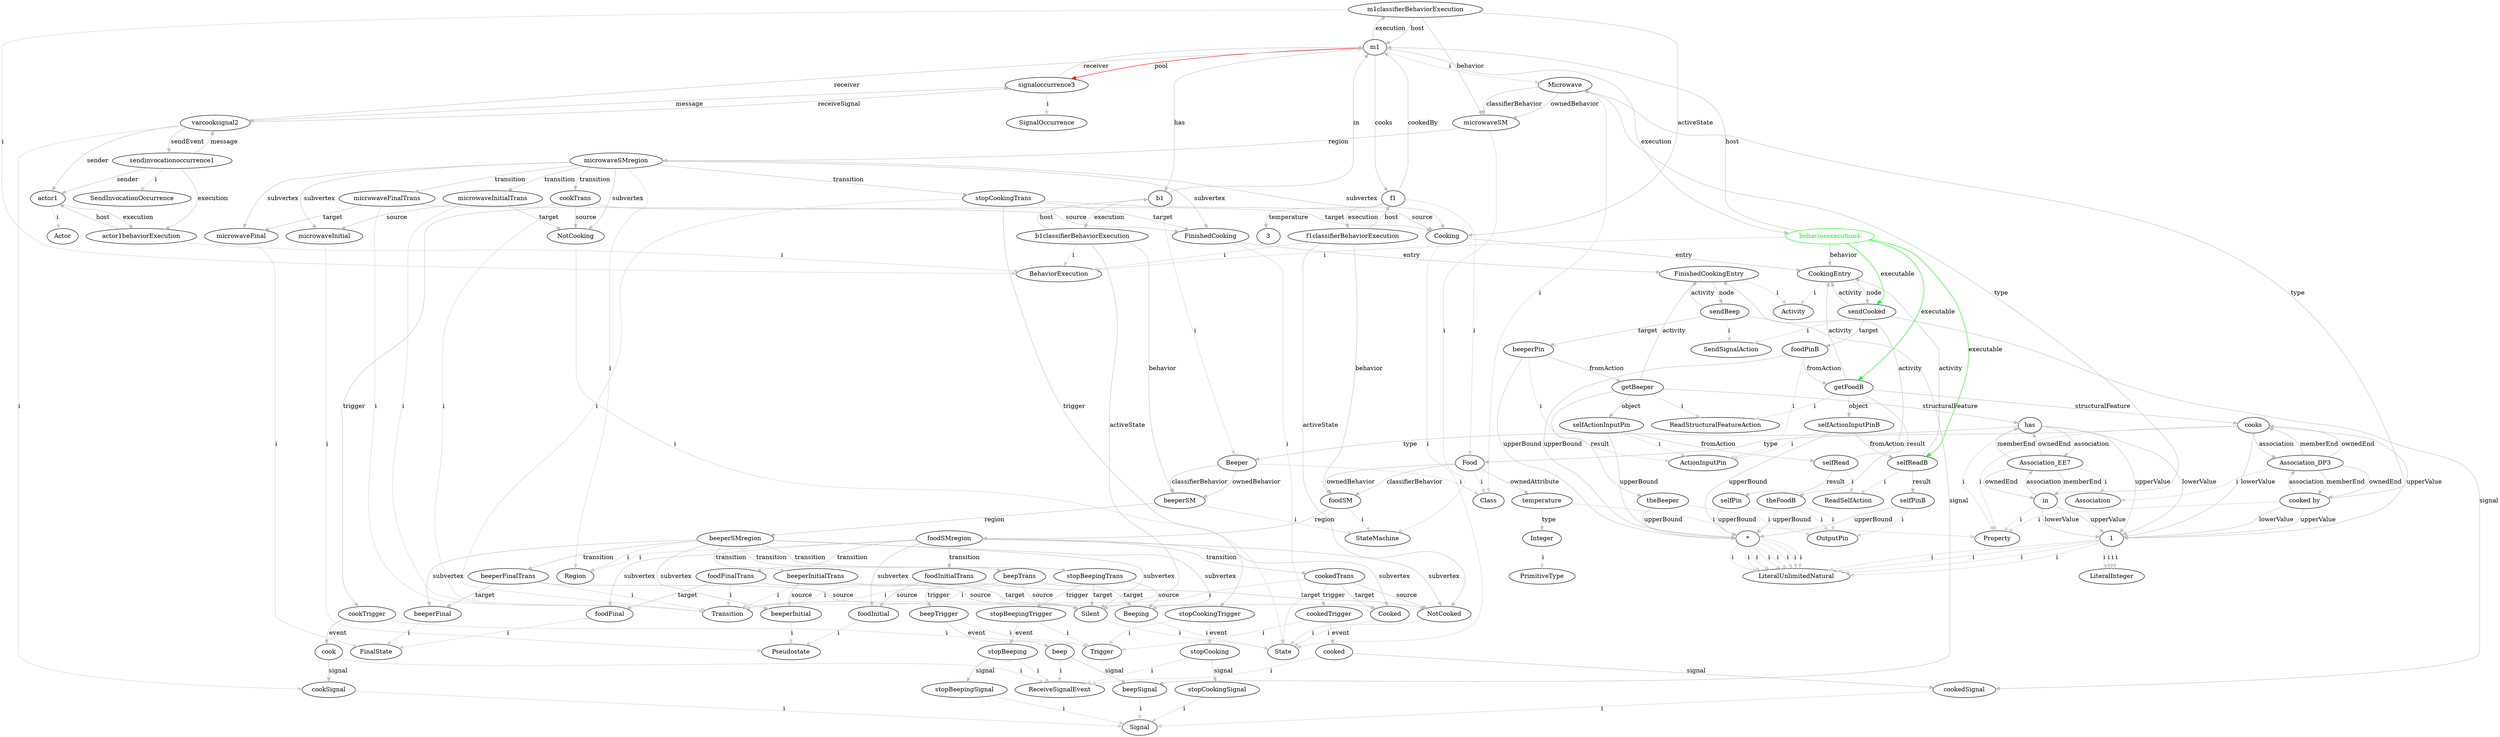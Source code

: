 digraph umlMetamodel {
	"Food" -> "Class" [label="i", color="lightgrey"]
	"Food" -> "foodSM" [label="classifierBehavior", color="grey"]
	"Food" -> "temperature" [label="ownedAttribute", color="grey"]
	"temperature" -> "Property" [label="i", color="lightgrey"]
	"temperature" -> "Integer" [label="type", color="grey"]
	"Integer" -> "PrimitiveType" [label="i", color="lightgrey"]
	"Food" -> "foodSM" [label="ownedBehavior", color="grey"]
	"foodSM" -> "StateMachine" [label="i", color="lightgrey"]
	"foodSM" -> "foodSMregion" [label="region", color="grey"]
	"foodSMregion" -> "Region" [label="i", color="lightgrey"]
	"foodSMregion" -> "foodInitial" [label="subvertex", color="grey"]
	"foodInitial" -> "Pseudostate" [label="i", color="lightgrey"]
	"foodSMregion" -> "foodFinal" [label="subvertex", color="grey"]
	"foodFinal" -> "FinalState" [label="i", color="lightgrey"]
	"foodSMregion" -> "NotCooked" [label="subvertex", color="grey"]
	"NotCooked" -> "State" [label="i", color="lightgrey"]
	"foodSMregion" -> "Cooked" [label="subvertex", color="grey"]
	"Cooked" -> "State" [label="i", color="lightgrey"]
	"foodSMregion" -> "foodInitialTrans" [label="transition", color="grey"]
	"foodInitialTrans" -> "Transition" [label="i", color="lightgrey"]
	"foodInitialTrans" -> "NotCooked" [label="target", color="grey"]
	"foodInitialTrans" -> "foodInitial" [label="source", color="grey"]
	"foodSMregion" -> "foodFinalTrans" [label="transition", color="grey"]
	"foodFinalTrans" -> "Transition" [label="i", color="lightgrey"]
	"foodFinalTrans" -> "foodFinal" [label="target", color="grey"]
	"foodFinalTrans" -> "Cooked" [label="source", color="grey"]
	"foodSMregion" -> "cookedTrans" [label="transition", color="grey"]
	"cookedTrans" -> "Transition" [label="i", color="lightgrey"]
	"cookedTrans" -> "Cooked" [label="target", color="grey"]
	"cookedTrans" -> "NotCooked" [label="source", color="grey"]
	"cookedTrans" -> "cookedTrigger" [label="trigger", color="grey"]
	"cookedTrigger" -> "Trigger" [label="i", color="lightgrey"]
	"cookedTrigger" -> "cooked" [label="event", color="grey"]
	"Microwave" -> "Class" [label="i", color="lightgrey"]
	"Microwave" -> "microwaveSM" [label="classifierBehavior", color="grey"]
	"Microwave" -> "microwaveSM" [label="ownedBehavior", color="grey"]
	"microwaveSM" -> "StateMachine" [label="i", color="lightgrey"]
	"microwaveSM" -> "microwaveSMregion" [label="region", color="grey"]
	"microwaveSMregion" -> "Region" [label="i", color="lightgrey"]
	"microwaveSMregion" -> "microwaveInitial" [label="subvertex", color="grey"]
	"microwaveInitial" -> "Pseudostate" [label="i", color="lightgrey"]
	"microwaveSMregion" -> "microwaveFinal" [label="subvertex", color="grey"]
	"microwaveFinal" -> "FinalState" [label="i", color="lightgrey"]
	"microwaveSMregion" -> "NotCooking" [label="subvertex", color="grey"]
	"NotCooking" -> "State" [label="i", color="lightgrey"]
	"microwaveSMregion" -> "Cooking" [label="subvertex", color="grey"]
	"Cooking" -> "State" [label="i", color="lightgrey"]
	"Cooking" -> "CookingEntry" [label="entry", color="grey"]
	"CookingEntry" -> "Activity" [label="i", color="lightgrey"]
	"CookingEntry" -> "sendCooked" [label="node", color="grey"]
	"sendCooked" -> "CookingEntry" [label="activity", color="grey"]
	"sendCooked" -> "SendSignalAction" [label="i", color="lightgrey"]
	"sendCooked" -> "cookedSignal" [label="signal", color="grey"]
	"sendCooked" -> "foodPinB" [label="target", color="grey"]
	"foodPinB" -> "ActionInputPin" [label="i", color="lightgrey"]
	"foodPinB" -> "*" [label="upperBound", color="grey"]
	"*" -> "LiteralUnlimitedNatural" [label="i", color="lightgrey"]
	"foodPinB" -> "getFoodB" [label="fromAction", color="grey"]
	"getFoodB" -> "CookingEntry" [label="activity", color="grey"]
	"getFoodB" -> "ReadStructuralFeatureAction" [label="i", color="lightgrey"]
	"getFoodB" -> "cooks" [label="structuralFeature", color="grey"]
	"getFoodB" -> "selfActionInputPinB" [label="object", color="grey"]
	"selfActionInputPinB" -> "ActionInputPin" [label="i", color="lightgrey"]
	"selfActionInputPinB" -> "*" [label="upperBound", color="grey"]
	"*" -> "LiteralUnlimitedNatural" [label="i", color="lightgrey"]
	"selfActionInputPinB" -> "selfReadB" [label="fromAction", color="grey"]
	"selfReadB" -> "CookingEntry" [label="activity", color="grey"]
	"selfReadB" -> "ReadSelfAction" [label="i", color="lightgrey"]
	"selfReadB" -> "selfPinB" [label="result", color="grey"]
	"selfPinB" -> "OutputPin" [label="i", color="lightgrey"]
	"selfPinB" -> "*" [label="upperBound", color="grey"]
	"*" -> "LiteralUnlimitedNatural" [label="i", color="lightgrey"]
	"getFoodB" -> "theFoodB" [label="result", color="grey"]
	"theFoodB" -> "OutputPin" [label="i", color="lightgrey"]
	"theFoodB" -> "*" [label="upperBound", color="grey"]
	"*" -> "LiteralUnlimitedNatural" [label="i", color="lightgrey"]
	"microwaveSMregion" -> "FinishedCooking" [label="subvertex", color="grey"]
	"FinishedCooking" -> "State" [label="i", color="lightgrey"]
	"FinishedCooking" -> "FinishedCookingEntry" [label="entry", color="grey"]
	"FinishedCookingEntry" -> "Activity" [label="i", color="lightgrey"]
	"FinishedCookingEntry" -> "sendBeep" [label="node", color="grey"]
	"sendBeep" -> "FinishedCookingEntry" [label="activity", color="grey"]
	"sendBeep" -> "SendSignalAction" [label="i", color="lightgrey"]
	"sendBeep" -> "beepSignal" [label="signal", color="grey"]
	"sendBeep" -> "beeperPin" [label="target", color="grey"]
	"beeperPin" -> "ActionInputPin" [label="i", color="lightgrey"]
	"beeperPin" -> "*" [label="upperBound", color="grey"]
	"*" -> "LiteralUnlimitedNatural" [label="i", color="lightgrey"]
	"beeperPin" -> "getBeeper" [label="fromAction", color="grey"]
	"getBeeper" -> "FinishedCookingEntry" [label="activity", color="grey"]
	"getBeeper" -> "ReadStructuralFeatureAction" [label="i", color="lightgrey"]
	"getBeeper" -> "has" [label="structuralFeature", color="grey"]
	"getBeeper" -> "selfActionInputPin" [label="object", color="grey"]
	"selfActionInputPin" -> "ActionInputPin" [label="i", color="lightgrey"]
	"selfActionInputPin" -> "*" [label="upperBound", color="grey"]
	"*" -> "LiteralUnlimitedNatural" [label="i", color="lightgrey"]
	"selfActionInputPin" -> "selfRead" [label="fromAction", color="grey"]
	"selfRead" -> "FinishedCookingEntry" [label="activity", color="grey"]
	"selfRead" -> "ReadSelfAction" [label="i", color="lightgrey"]
	"selfRead" -> "selfPin" [label="result", color="grey"]
	"selfPin" -> "OutputPin" [label="i", color="lightgrey"]
	"selfPin" -> "*" [label="upperBound", color="grey"]
	"*" -> "LiteralUnlimitedNatural" [label="i", color="lightgrey"]
	"getBeeper" -> "theBeeper" [label="result", color="grey"]
	"theBeeper" -> "OutputPin" [label="i", color="lightgrey"]
	"theBeeper" -> "*" [label="upperBound", color="grey"]
	"*" -> "LiteralUnlimitedNatural" [label="i", color="lightgrey"]
	"microwaveSMregion" -> "microwaveInitialTrans" [label="transition", color="grey"]
	"microwaveInitialTrans" -> "Transition" [label="i", color="lightgrey"]
	"microwaveInitialTrans" -> "NotCooking" [label="target", color="grey"]
	"microwaveInitialTrans" -> "microwaveInitial" [label="source", color="grey"]
	"microwaveSMregion" -> "microwaveFinalTrans" [label="transition", color="grey"]
	"microwaveFinalTrans" -> "Transition" [label="i", color="lightgrey"]
	"microwaveFinalTrans" -> "microwaveFinal" [label="target", color="grey"]
	"microwaveFinalTrans" -> "FinishedCooking" [label="source", color="grey"]
	"microwaveSMregion" -> "cookTrans" [label="transition", color="grey"]
	"cookTrans" -> "Transition" [label="i", color="lightgrey"]
	"cookTrans" -> "Cooking" [label="target", color="grey"]
	"cookTrans" -> "NotCooking" [label="source", color="grey"]
	"cookTrans" -> "cookTrigger" [label="trigger", color="grey"]
	"cookTrigger" -> "Trigger" [label="i", color="lightgrey"]
	"cookTrigger" -> "cook" [label="event", color="grey"]
	"microwaveSMregion" -> "stopCookingTrans" [label="transition", color="grey"]
	"stopCookingTrans" -> "Transition" [label="i", color="lightgrey"]
	"stopCookingTrans" -> "FinishedCooking" [label="target", color="grey"]
	"stopCookingTrans" -> "Cooking" [label="source", color="grey"]
	"stopCookingTrans" -> "stopCookingTrigger" [label="trigger", color="grey"]
	"stopCookingTrigger" -> "Trigger" [label="i", color="lightgrey"]
	"stopCookingTrigger" -> "stopCooking" [label="event", color="grey"]
	"Beeper" -> "Class" [label="i", color="lightgrey"]
	"Beeper" -> "beeperSM" [label="classifierBehavior", color="grey"]
	"Beeper" -> "beeperSM" [label="ownedBehavior", color="grey"]
	"beeperSM" -> "StateMachine" [label="i", color="lightgrey"]
	"beeperSM" -> "beeperSMregion" [label="region", color="grey"]
	"beeperSMregion" -> "Region" [label="i", color="lightgrey"]
	"beeperSMregion" -> "beeperInitial" [label="subvertex", color="grey"]
	"beeperInitial" -> "Pseudostate" [label="i", color="lightgrey"]
	"beeperSMregion" -> "beeperFinal" [label="subvertex", color="grey"]
	"beeperFinal" -> "FinalState" [label="i", color="lightgrey"]
	"beeperSMregion" -> "Silent" [label="subvertex", color="grey"]
	"Silent" -> "State" [label="i", color="lightgrey"]
	"beeperSMregion" -> "Beeping" [label="subvertex", color="grey"]
	"Beeping" -> "State" [label="i", color="lightgrey"]
	"beeperSMregion" -> "beeperInitialTrans" [label="transition", color="grey"]
	"beeperInitialTrans" -> "Transition" [label="i", color="lightgrey"]
	"beeperInitialTrans" -> "Silent" [label="target", color="grey"]
	"beeperInitialTrans" -> "beeperInitial" [label="source", color="grey"]
	"beeperSMregion" -> "beeperFinalTrans" [label="transition", color="grey"]
	"beeperFinalTrans" -> "Transition" [label="i", color="lightgrey"]
	"beeperFinalTrans" -> "beeperFinal" [label="target", color="grey"]
	"beeperFinalTrans" -> "Silent" [label="source", color="grey"]
	"beeperSMregion" -> "beepTrans" [label="transition", color="grey"]
	"beepTrans" -> "Transition" [label="i", color="lightgrey"]
	"beepTrans" -> "Beeping" [label="target", color="grey"]
	"beepTrans" -> "Silent" [label="source", color="grey"]
	"beepTrans" -> "beepTrigger" [label="trigger", color="grey"]
	"beepTrigger" -> "Trigger" [label="i", color="lightgrey"]
	"beepTrigger" -> "beep" [label="event", color="grey"]
	"beeperSMregion" -> "stopBeepingTrans" [label="transition", color="grey"]
	"stopBeepingTrans" -> "Transition" [label="i", color="lightgrey"]
	"stopBeepingTrans" -> "Silent" [label="target", color="grey"]
	"stopBeepingTrans" -> "Beeping" [label="source", color="grey"]
	"stopBeepingTrans" -> "stopBeepingTrigger" [label="trigger", color="grey"]
	"stopBeepingTrigger" -> "Trigger" [label="i", color="lightgrey"]
	"stopBeepingTrigger" -> "stopBeeping" [label="event", color="grey"]
	"cooked" -> "ReceiveSignalEvent" [label="i", color="lightgrey"]
	"cooked" -> "cookedSignal" [label="signal", color="grey"]
	"cookedSignal" -> "Signal" [label="i", color="lightgrey"]
	"stopCooking" -> "ReceiveSignalEvent" [label="i", color="lightgrey"]
	"stopCooking" -> "stopCookingSignal" [label="signal", color="grey"]
	"stopCookingSignal" -> "Signal" [label="i", color="lightgrey"]
	"cook" -> "ReceiveSignalEvent" [label="i", color="lightgrey"]
	"cook" -> "cookSignal" [label="signal", color="grey"]
	"cookSignal" -> "Signal" [label="i", color="lightgrey"]
	"stopBeeping" -> "ReceiveSignalEvent" [label="i", color="lightgrey"]
	"stopBeeping" -> "stopBeepingSignal" [label="signal", color="grey"]
	"stopBeepingSignal" -> "Signal" [label="i", color="lightgrey"]
	"beep" -> "ReceiveSignalEvent" [label="i", color="lightgrey"]
	"beep" -> "beepSignal" [label="signal", color="grey"]
	"beepSignal" -> "Signal" [label="i", color="lightgrey"]
	"Association_DP3" -> "Association" [label="i", color="lightgrey"]
	"Association_DP3" -> "cooks" [label="memberEnd", color="grey"]
	"Association_DP3" -> "cooked by" [label="memberEnd", color="grey"]
	"Association_DP3" -> "cooks" [label="ownedEnd", color="grey"]
	"cooks" -> "Property" [label="i", color="lightgrey"]
	"cooks" -> "Food" [label="type", color="grey"]
	"cooks" -> "Association_DP3" [label="association", color="grey"]
	"cooks" -> "1" [label="upperValue", color="grey"]
	"1" -> "LiteralUnlimitedNatural" [label="i", color="lightgrey"]
	"cooks" -> "1" [label="lowerValue", color="grey"]
	"1" -> "LiteralInteger" [label="i", color="lightgrey"]
	"Association_DP3" -> "cooked by" [label="ownedEnd", color="grey"]
	"cooked by" -> "Property" [label="i", color="lightgrey"]
	"cooked by" -> "Microwave" [label="type", color="grey"]
	"cooked by" -> "Association_DP3" [label="association", color="grey"]
	"cooked by" -> "1" [label="upperValue", color="grey"]
	"1" -> "LiteralUnlimitedNatural" [label="i", color="lightgrey"]
	"cooked by" -> "1" [label="lowerValue", color="grey"]
	"1" -> "LiteralInteger" [label="i", color="lightgrey"]
	"Association_EE7" -> "Association" [label="i", color="lightgrey"]
	"Association_EE7" -> "has" [label="memberEnd", color="grey"]
	"Association_EE7" -> "in" [label="memberEnd", color="grey"]
	"Association_EE7" -> "has" [label="ownedEnd", color="grey"]
	"has" -> "Property" [label="i", color="lightgrey"]
	"has" -> "Beeper" [label="type", color="grey"]
	"has" -> "Association_EE7" [label="association", color="grey"]
	"has" -> "1" [label="upperValue", color="grey"]
	"1" -> "LiteralUnlimitedNatural" [label="i", color="lightgrey"]
	"has" -> "1" [label="lowerValue", color="grey"]
	"1" -> "LiteralInteger" [label="i", color="lightgrey"]
	"Association_EE7" -> "in" [label="ownedEnd", color="grey"]
	"in" -> "Property" [label="i", color="lightgrey"]
	"in" -> "Microwave" [label="type", color="grey"]
	"in" -> "Association_EE7" [label="association", color="grey"]
	"in" -> "1" [label="upperValue", color="grey"]
	"1" -> "LiteralUnlimitedNatural" [label="i", color="lightgrey"]
	"in" -> "1" [label="lowerValue", color="grey"]
	"1" -> "LiteralInteger" [label="i", color="lightgrey"]
	"m1" -> "Microwave" [label="i", color="lightgrey"]
	"m1" -> "m1classifierBehaviorExecution" [label="execution", color="grey"]
	"m1classifierBehaviorExecution" -> "m1" [label="host", color="grey"]
	"m1classifierBehaviorExecution" -> "microwaveSM" [label="behavior", color="grey"]
	"f1" -> "Food" [label="i", color="lightgrey"]
	"f1classifierBehaviorExecution" -> "BehaviorExecution" [label="i", color="lightgrey"]
	"f1" -> "f1classifierBehaviorExecution" [label="execution", color="grey"]
	"f1classifierBehaviorExecution" -> "f1" [label="host", color="grey"]
	"f1classifierBehaviorExecution" -> "foodSM" [label="behavior", color="grey"]
	"f1classifierBehaviorExecution" -> "NotCooked" [label="activeState", color="grey"]
	"f1" -> "3" [label="temperature", color="grey"]
	"b1" -> "Beeper" [label="i", color="lightgrey"]
	"b1classifierBehaviorExecution" -> "BehaviorExecution" [label="i", color="lightgrey"]
	"b1" -> "b1classifierBehaviorExecution" [label="execution", color="grey"]
	"b1classifierBehaviorExecution" -> "b1" [label="host", color="grey"]
	"b1classifierBehaviorExecution" -> "beeperSM" [label="behavior", color="grey"]
	"b1classifierBehaviorExecution" -> "Silent" [label="activeState", color="grey"]
	"m1" -> "f1" [label="cooks", color="grey"]
	"f1" -> "m1" [label="cookedBy", color="grey"]
	"m1" -> "b1" [label="has", color="grey"]
	"b1" -> "m1" [label="in", color="grey"]
	"actor1" -> "Actor" [label="i", color="lightgrey"]
	"actor1behaviorExecution" -> "BehaviorExecution" [label="i", color="lightgrey"]
	"actor1" -> "actor1behaviorExecution" [label="execution", color="grey"]
	"actor1behaviorExecution" -> "actor1" [label="host", color="grey"]
	"sendinvocationoccurrence1" -> "SendInvocationOccurrence" [label="i", color="lightgrey"]
	"sendinvocationoccurrence1" -> "varcooksignal2" [label="message", color="grey"]
	"varcooksignal2" -> "sendinvocationoccurrence1" [label="sendEvent", color="grey"]
	"varcooksignal2" -> "signaloccurrence3" [label="receiveSignal", color="grey"]
	"signaloccurrence3" -> "varcooksignal2" [label="message", color="grey"]
	"signaloccurrence3" -> "SignalOccurrence" [label="i", color="lightgrey"]
	"varcooksignal2" -> "cookSignal" [label="i", color="lightgrey"]
	"signaloccurrence3" -> "m1" [label="receiver", color="grey"]
	"varcooksignal2" -> "actor1" [label="sender", color="grey"]
	"sendinvocationoccurrence1" -> "actor1" [label="sender", color="grey"]
	"varcooksignal2" -> "m1" [label="receiver", color="grey"]
	"sendinvocationoccurrence1" -> "actor1behaviorExecution" [label="execution", color="grey"]
	"m1classifierBehaviorExecution" -> "Cooking" [label="activeState", color="grey"]
	"behaviorexecution4" -> "CookingEntry" [label="behavior", color="grey"]
	"behaviorexecution4" [color="green", fontcolor="green"]
	"behaviorexecution4" -> "BehaviorExecution" [label="i", color="lightgrey"]
	"behaviorexecution4" [color="green", fontcolor="green"]
	"behaviorexecution4" -> "m1" [label="host", color="grey"]
	"behaviorexecution4" [color="green", fontcolor="green"]
	"m1" -> "behaviorexecution4" [label="execution", color="grey"]
	"behaviorexecution4" [color="green", fontcolor="green"]
	"behaviorexecution4" -> "getFoodB" [label="executable", color="green"]
	"behaviorexecution4" [color="green", fontcolor="green"]
	"behaviorexecution4" -> "selfReadB" [label="executable", color="green"]
	"behaviorexecution4" [color="green", fontcolor="green"]
	"m1classifierBehaviorExecution" -> "BehaviorExecution" [label="i", color="lightgrey"]
	"behaviorexecution4" -> "sendCooked" [label="executable", color="green"]
	"behaviorexecution4" [color="green", fontcolor="green"]
	"m1" -> "signaloccurrence3" [label="pool", color="red"]
}
